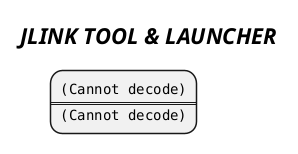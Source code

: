 @startmindmap
title =<i>JLINK TOOL & LAUNCHER

*:<img:images/img_11.png>
====
<img:images/img.png>;
@endmindmap
